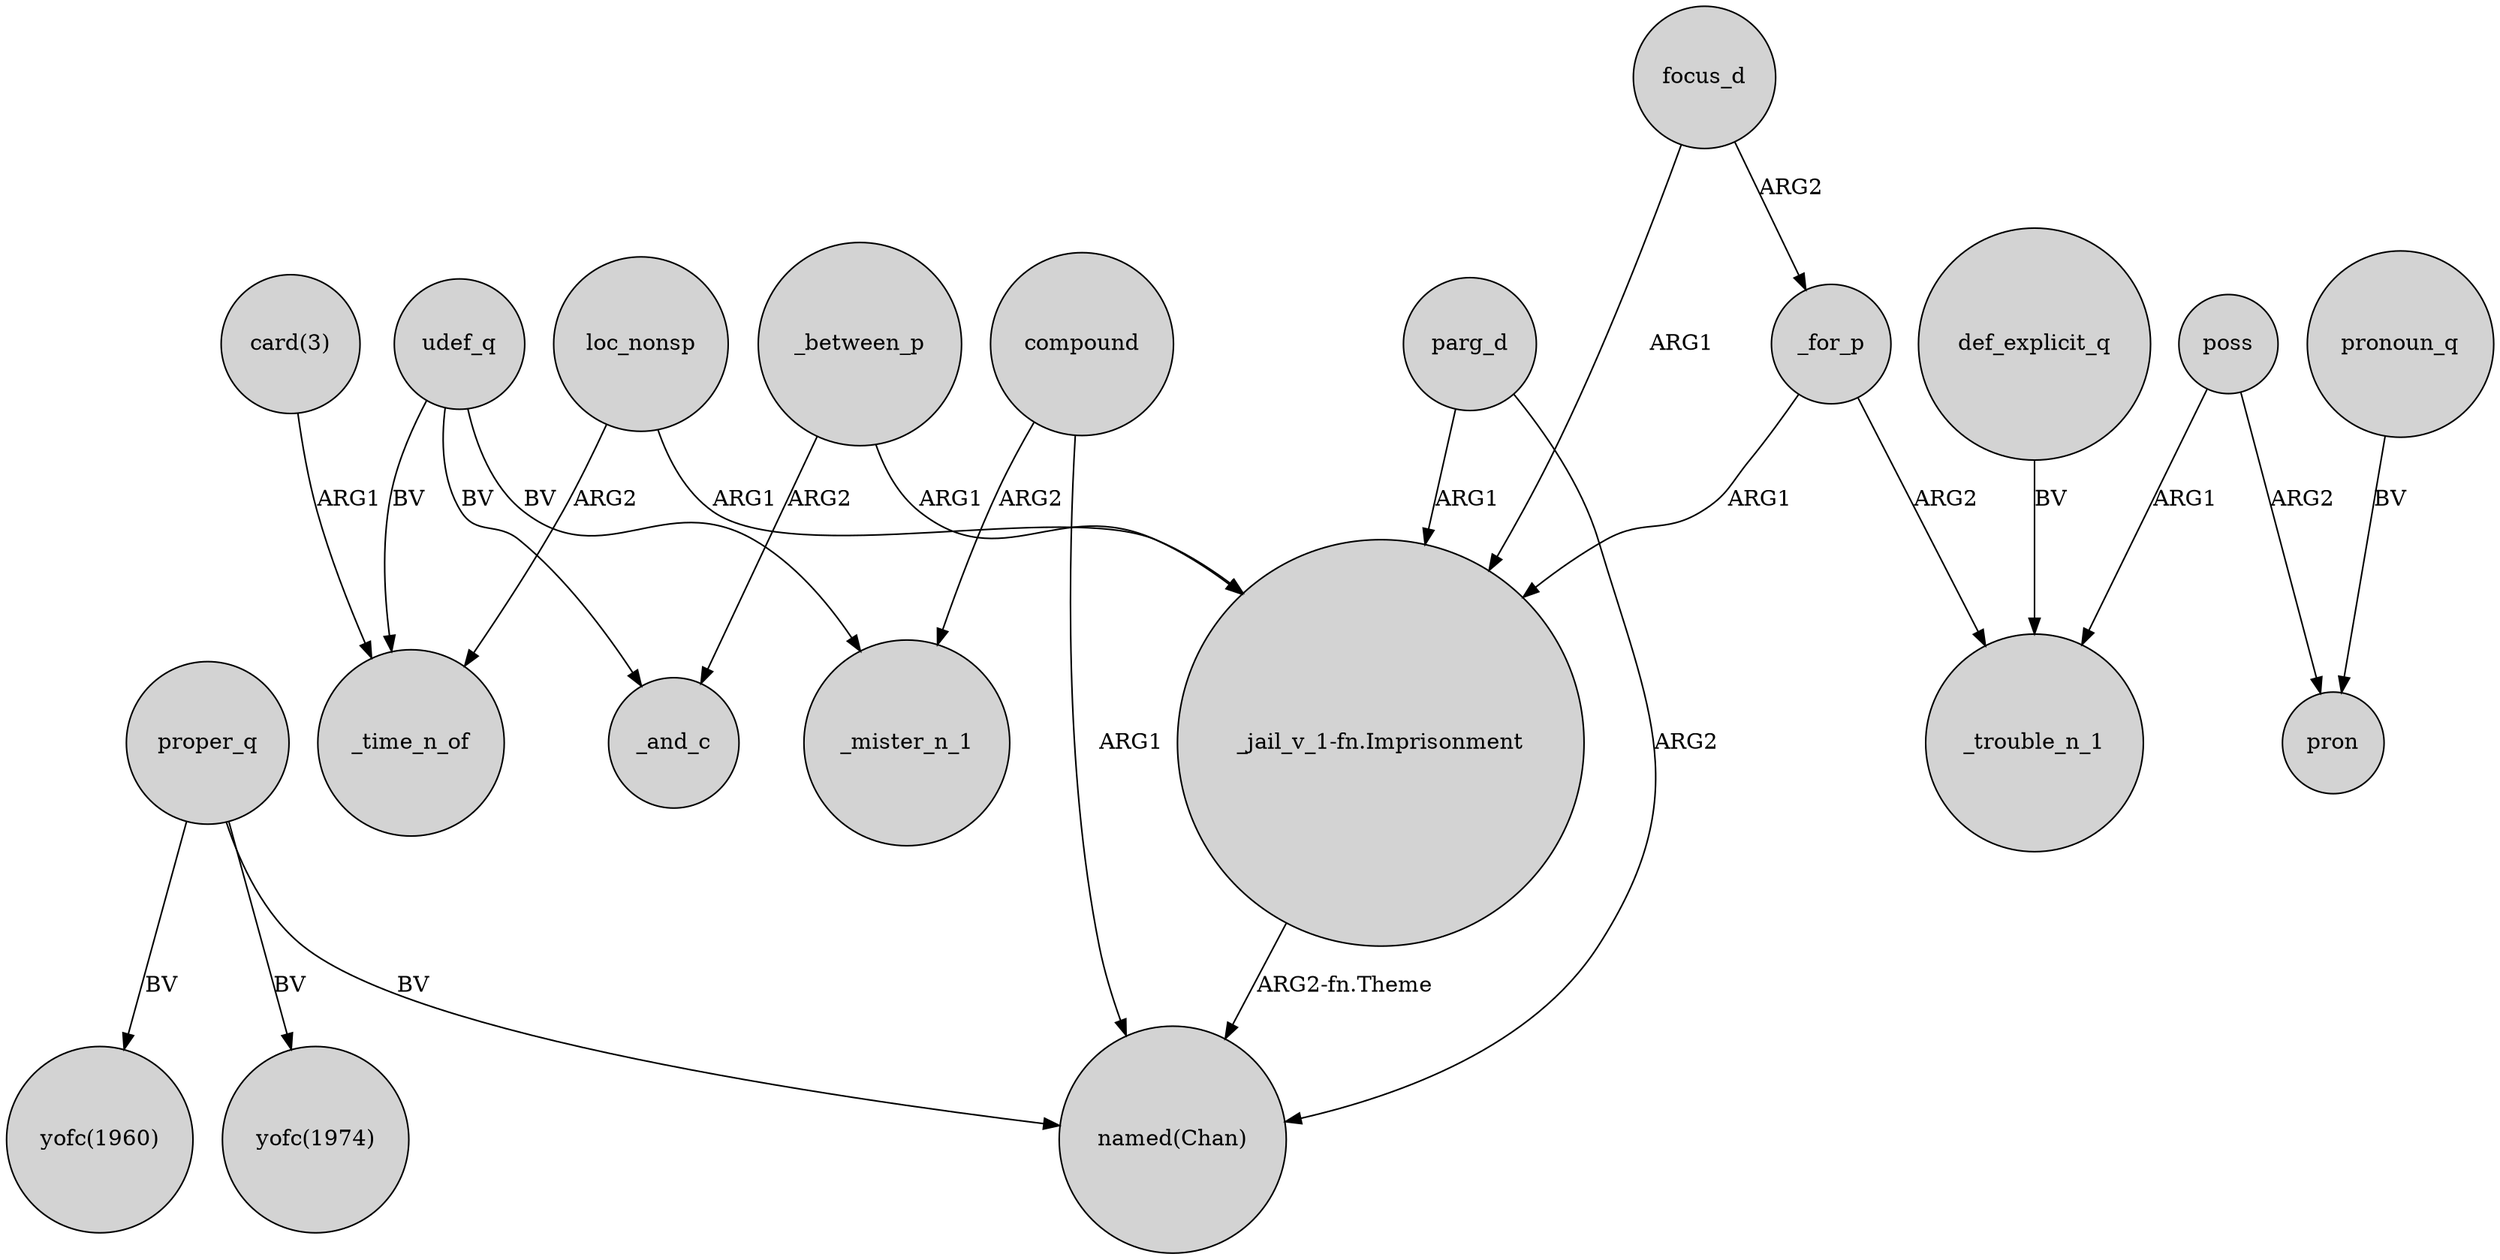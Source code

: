 digraph {
	node [shape=circle style=filled]
	proper_q -> "yofc(1960)" [label=BV]
	poss -> pron [label=ARG2]
	proper_q -> "named(Chan)" [label=BV]
	compound -> _mister_n_1 [label=ARG2]
	parg_d -> "named(Chan)" [label=ARG2]
	udef_q -> _mister_n_1 [label=BV]
	"_jail_v_1-fn.Imprisonment" -> "named(Chan)" [label="ARG2-fn.Theme"]
	parg_d -> "_jail_v_1-fn.Imprisonment" [label=ARG1]
	compound -> "named(Chan)" [label=ARG1]
	loc_nonsp -> _time_n_of [label=ARG2]
	focus_d -> _for_p [label=ARG2]
	"card(3)" -> _time_n_of [label=ARG1]
	def_explicit_q -> _trouble_n_1 [label=BV]
	pronoun_q -> pron [label=BV]
	loc_nonsp -> "_jail_v_1-fn.Imprisonment" [label=ARG1]
	_for_p -> _trouble_n_1 [label=ARG2]
	udef_q -> _time_n_of [label=BV]
	_between_p -> _and_c [label=ARG2]
	focus_d -> "_jail_v_1-fn.Imprisonment" [label=ARG1]
	poss -> _trouble_n_1 [label=ARG1]
	_between_p -> "_jail_v_1-fn.Imprisonment" [label=ARG1]
	proper_q -> "yofc(1974)" [label=BV]
	udef_q -> _and_c [label=BV]
	_for_p -> "_jail_v_1-fn.Imprisonment" [label=ARG1]
}
